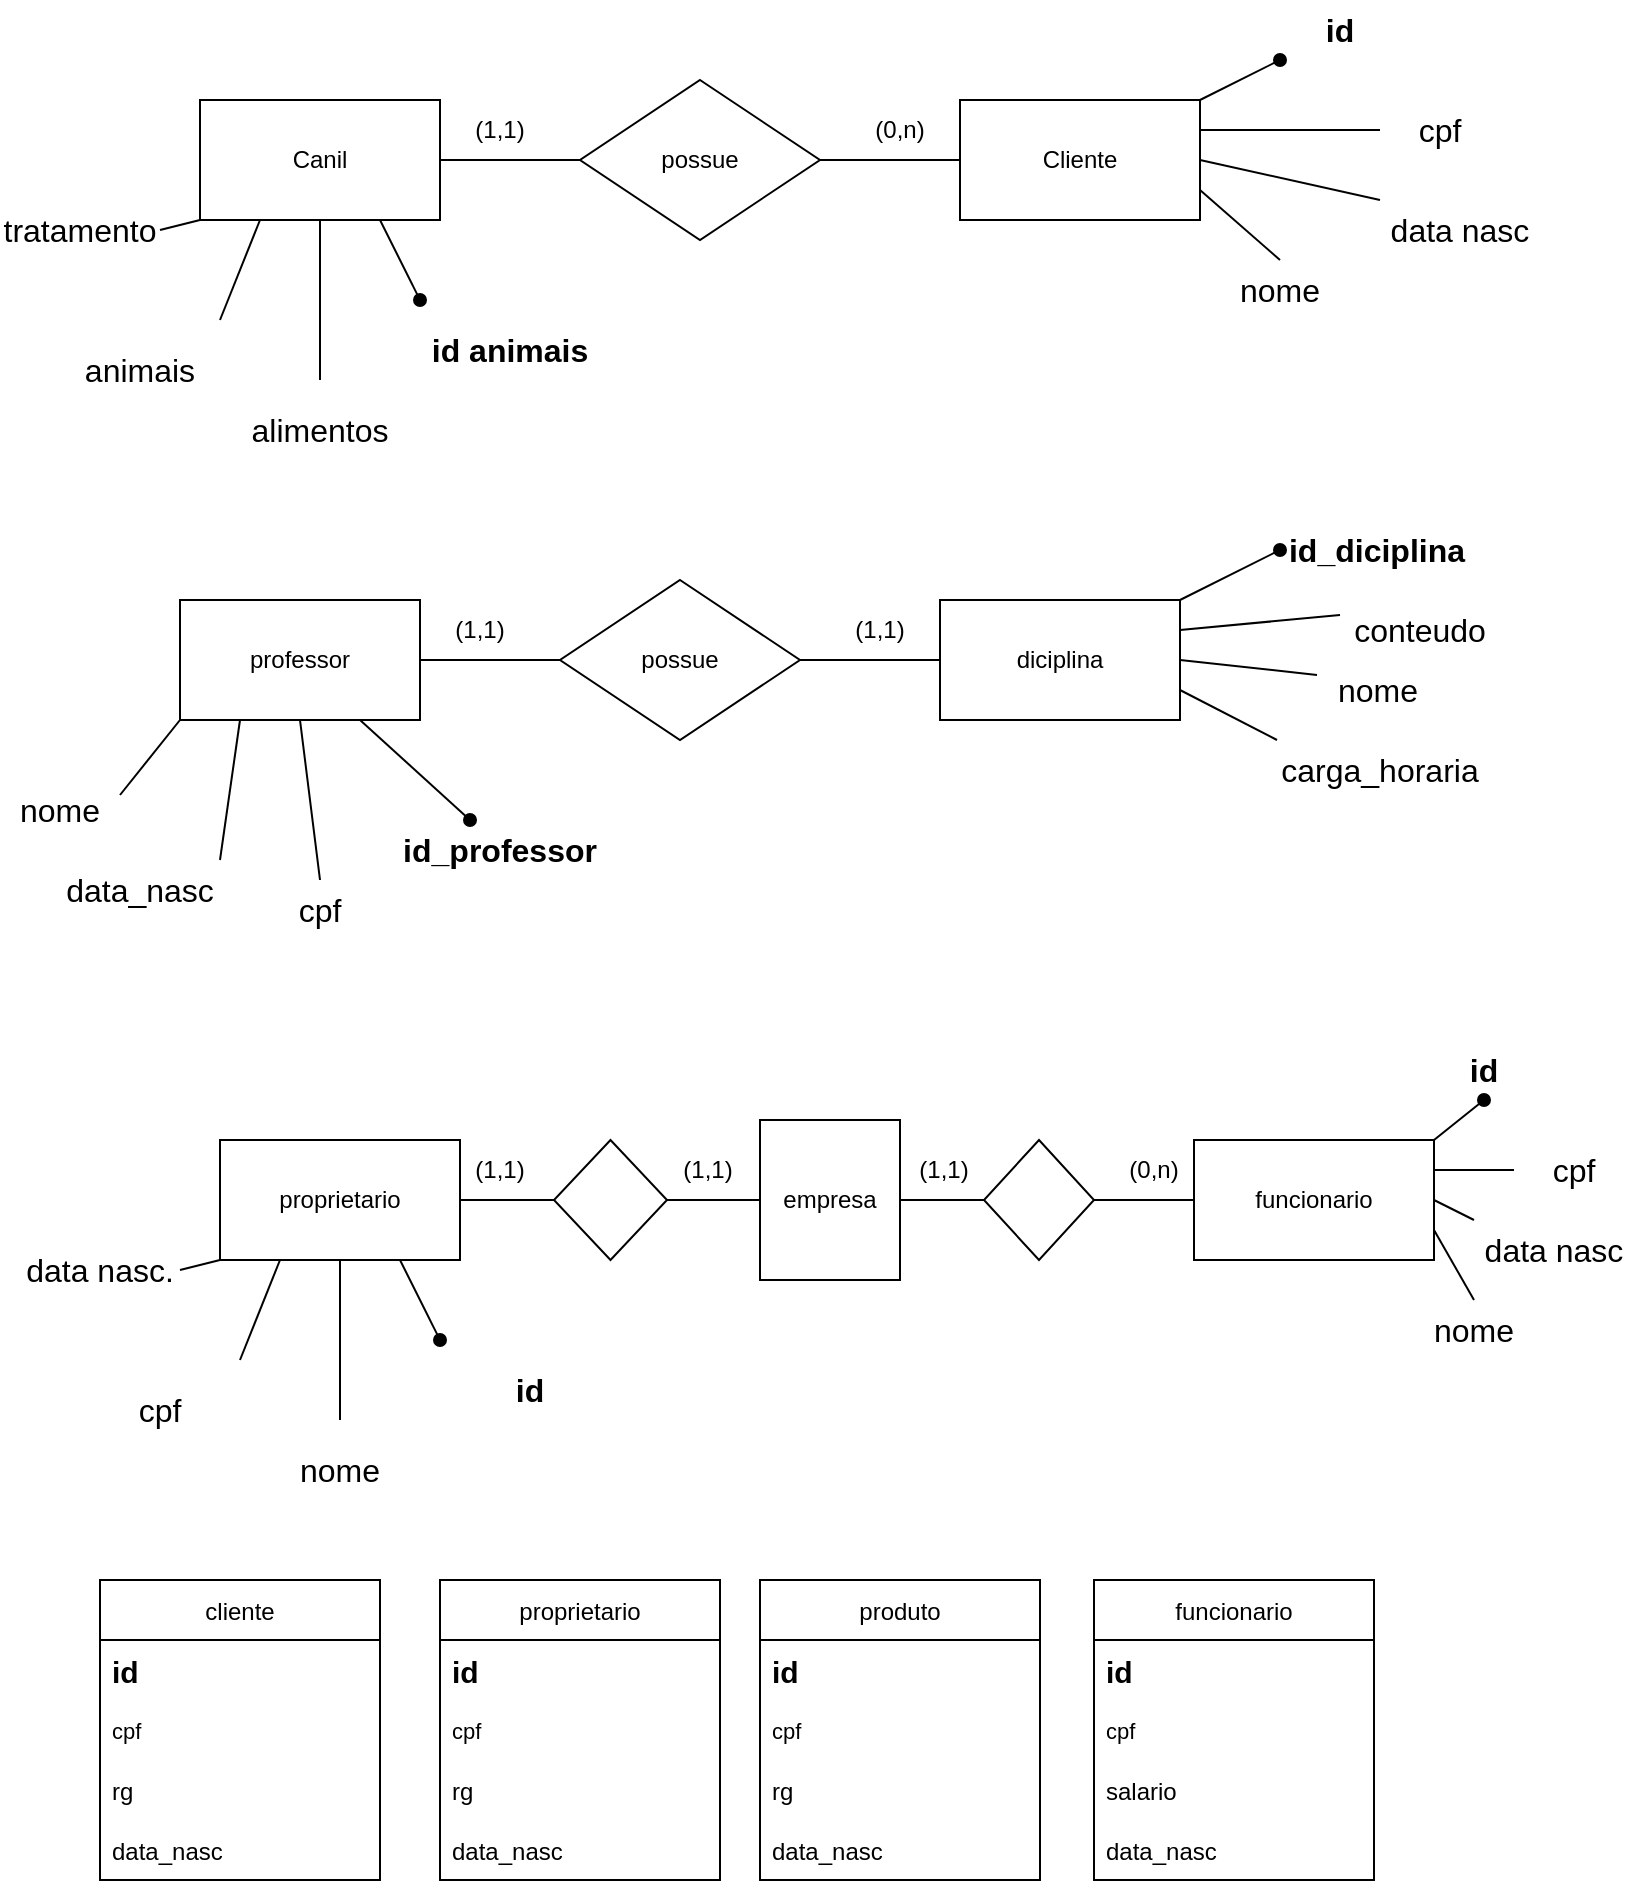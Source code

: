 <mxfile version="15.4.0" type="device"><diagram id="C5RBs43oDa-KdzZeNtuy" name="Page-1"><mxGraphModel dx="1002" dy="572" grid="1" gridSize="10" guides="1" tooltips="1" connect="1" arrows="1" fold="1" page="1" pageScale="1" pageWidth="827" pageHeight="1169" math="0" shadow="0"><root><mxCell id="WIyWlLk6GJQsqaUBKTNV-0"/><mxCell id="WIyWlLk6GJQsqaUBKTNV-1" parent="WIyWlLk6GJQsqaUBKTNV-0"/><mxCell id="tIYJ68dFtlg45sAjgO4K-4" style="edgeStyle=none;rounded=0;orthogonalLoop=1;jettySize=auto;html=1;exitX=1;exitY=0.5;exitDx=0;exitDy=0;endArrow=none;endFill=0;" parent="WIyWlLk6GJQsqaUBKTNV-1" source="tIYJ68dFtlg45sAjgO4K-0" target="tIYJ68dFtlg45sAjgO4K-2" edge="1"><mxGeometry relative="1" as="geometry"/></mxCell><mxCell id="tIYJ68dFtlg45sAjgO4K-6" value="" style="edgeStyle=none;rounded=0;orthogonalLoop=1;jettySize=auto;html=1;endArrow=none;endFill=0;" parent="WIyWlLk6GJQsqaUBKTNV-1" source="tIYJ68dFtlg45sAjgO4K-0" target="tIYJ68dFtlg45sAjgO4K-2" edge="1"><mxGeometry relative="1" as="geometry"/></mxCell><mxCell id="tIYJ68dFtlg45sAjgO4K-21" style="edgeStyle=none;rounded=0;orthogonalLoop=1;jettySize=auto;html=1;exitX=0.75;exitY=1;exitDx=0;exitDy=0;endArrow=oval;endFill=1;entryX=0;entryY=0;entryDx=0;entryDy=0;" parent="WIyWlLk6GJQsqaUBKTNV-1" source="tIYJ68dFtlg45sAjgO4K-0" target="tIYJ68dFtlg45sAjgO4K-41" edge="1"><mxGeometry relative="1" as="geometry"><mxPoint x="210" y="230" as="targetPoint"/></mxGeometry></mxCell><mxCell id="tIYJ68dFtlg45sAjgO4K-22" style="edgeStyle=none;rounded=0;orthogonalLoop=1;jettySize=auto;html=1;exitX=0.5;exitY=1;exitDx=0;exitDy=0;endArrow=none;endFill=0;" parent="WIyWlLk6GJQsqaUBKTNV-1" source="tIYJ68dFtlg45sAjgO4K-0" edge="1"><mxGeometry relative="1" as="geometry"><mxPoint x="170" y="260" as="targetPoint"/></mxGeometry></mxCell><mxCell id="tIYJ68dFtlg45sAjgO4K-23" style="edgeStyle=none;rounded=0;orthogonalLoop=1;jettySize=auto;html=1;exitX=0.25;exitY=1;exitDx=0;exitDy=0;endArrow=none;endFill=0;entryX=1;entryY=0;entryDx=0;entryDy=0;" parent="WIyWlLk6GJQsqaUBKTNV-1" source="tIYJ68dFtlg45sAjgO4K-0" target="tIYJ68dFtlg45sAjgO4K-47" edge="1"><mxGeometry relative="1" as="geometry"><mxPoint x="110" y="240" as="targetPoint"/></mxGeometry></mxCell><mxCell id="tIYJ68dFtlg45sAjgO4K-50" style="edgeStyle=none;rounded=0;orthogonalLoop=1;jettySize=auto;html=1;exitX=0;exitY=1;exitDx=0;exitDy=0;entryX=1;entryY=0.5;entryDx=0;entryDy=0;endArrow=none;endFill=0;strokeColor=#000000;" parent="WIyWlLk6GJQsqaUBKTNV-1" source="tIYJ68dFtlg45sAjgO4K-0" target="tIYJ68dFtlg45sAjgO4K-48" edge="1"><mxGeometry relative="1" as="geometry"/></mxCell><mxCell id="tIYJ68dFtlg45sAjgO4K-0" value="Canil" style="rounded=0;whiteSpace=wrap;html=1;" parent="WIyWlLk6GJQsqaUBKTNV-1" vertex="1"><mxGeometry x="110" y="130" width="120" height="60" as="geometry"/></mxCell><mxCell id="tIYJ68dFtlg45sAjgO4K-17" style="edgeStyle=none;rounded=0;orthogonalLoop=1;jettySize=auto;html=1;exitX=1;exitY=0;exitDx=0;exitDy=0;endArrow=oval;endFill=1;fillColor=#dae8fc;strokeColor=#000000;entryX=0;entryY=1;entryDx=0;entryDy=0;" parent="WIyWlLk6GJQsqaUBKTNV-1" source="tIYJ68dFtlg45sAjgO4K-1" target="tIYJ68dFtlg45sAjgO4K-42" edge="1"><mxGeometry relative="1" as="geometry"><mxPoint x="660" y="110" as="targetPoint"/></mxGeometry></mxCell><mxCell id="tIYJ68dFtlg45sAjgO4K-18" style="edgeStyle=none;rounded=0;orthogonalLoop=1;jettySize=auto;html=1;exitX=1;exitY=0.25;exitDx=0;exitDy=0;endArrow=none;endFill=0;entryX=0;entryY=0.5;entryDx=0;entryDy=0;" parent="WIyWlLk6GJQsqaUBKTNV-1" source="tIYJ68dFtlg45sAjgO4K-1" target="tIYJ68dFtlg45sAjgO4K-51" edge="1"><mxGeometry relative="1" as="geometry"><mxPoint x="690" y="145" as="targetPoint"/><Array as="points"/></mxGeometry></mxCell><mxCell id="tIYJ68dFtlg45sAjgO4K-19" style="edgeStyle=none;rounded=0;orthogonalLoop=1;jettySize=auto;html=1;exitX=1;exitY=0.5;exitDx=0;exitDy=0;endArrow=none;endFill=0;entryX=0;entryY=0;entryDx=0;entryDy=0;" parent="WIyWlLk6GJQsqaUBKTNV-1" source="tIYJ68dFtlg45sAjgO4K-1" target="tIYJ68dFtlg45sAjgO4K-52" edge="1"><mxGeometry relative="1" as="geometry"><mxPoint x="670" y="170" as="targetPoint"/></mxGeometry></mxCell><mxCell id="tIYJ68dFtlg45sAjgO4K-20" style="edgeStyle=none;rounded=0;orthogonalLoop=1;jettySize=auto;html=1;exitX=1;exitY=0.75;exitDx=0;exitDy=0;endArrow=none;endFill=0;entryX=0.5;entryY=0;entryDx=0;entryDy=0;" parent="WIyWlLk6GJQsqaUBKTNV-1" source="tIYJ68dFtlg45sAjgO4K-1" target="tIYJ68dFtlg45sAjgO4K-53" edge="1"><mxGeometry relative="1" as="geometry"><mxPoint x="650" y="200" as="targetPoint"/></mxGeometry></mxCell><mxCell id="tIYJ68dFtlg45sAjgO4K-1" value="Cliente" style="rounded=0;whiteSpace=wrap;html=1;" parent="WIyWlLk6GJQsqaUBKTNV-1" vertex="1"><mxGeometry x="490" y="130" width="120" height="60" as="geometry"/></mxCell><mxCell id="tIYJ68dFtlg45sAjgO4K-5" style="edgeStyle=none;rounded=0;orthogonalLoop=1;jettySize=auto;html=1;exitX=1;exitY=0.5;exitDx=0;exitDy=0;entryX=0;entryY=0.5;entryDx=0;entryDy=0;endArrow=none;endFill=0;" parent="WIyWlLk6GJQsqaUBKTNV-1" source="tIYJ68dFtlg45sAjgO4K-2" target="tIYJ68dFtlg45sAjgO4K-1" edge="1"><mxGeometry relative="1" as="geometry"/></mxCell><mxCell id="tIYJ68dFtlg45sAjgO4K-2" value="possue" style="rhombus;whiteSpace=wrap;html=1;" parent="WIyWlLk6GJQsqaUBKTNV-1" vertex="1"><mxGeometry x="300" y="120" width="120" height="80" as="geometry"/></mxCell><mxCell id="tIYJ68dFtlg45sAjgO4K-7" value="(0,n)" style="text;html=1;strokeColor=none;fillColor=none;align=center;verticalAlign=middle;whiteSpace=wrap;rounded=0;" parent="WIyWlLk6GJQsqaUBKTNV-1" vertex="1"><mxGeometry x="430" y="130" width="60" height="30" as="geometry"/></mxCell><mxCell id="tIYJ68dFtlg45sAjgO4K-8" value="(1,1)" style="text;html=1;strokeColor=none;fillColor=none;align=center;verticalAlign=middle;whiteSpace=wrap;rounded=0;" parent="WIyWlLk6GJQsqaUBKTNV-1" vertex="1"><mxGeometry x="230" y="130" width="60" height="30" as="geometry"/></mxCell><mxCell id="tIYJ68dFtlg45sAjgO4K-25" style="edgeStyle=none;rounded=0;orthogonalLoop=1;jettySize=auto;html=1;exitX=1;exitY=0.5;exitDx=0;exitDy=0;endArrow=none;endFill=0;" parent="WIyWlLk6GJQsqaUBKTNV-1" source="tIYJ68dFtlg45sAjgO4K-31" target="tIYJ68dFtlg45sAjgO4K-38" edge="1"><mxGeometry relative="1" as="geometry"/></mxCell><mxCell id="tIYJ68dFtlg45sAjgO4K-26" value="" style="edgeStyle=none;rounded=0;orthogonalLoop=1;jettySize=auto;html=1;endArrow=none;endFill=0;" parent="WIyWlLk6GJQsqaUBKTNV-1" source="tIYJ68dFtlg45sAjgO4K-31" target="tIYJ68dFtlg45sAjgO4K-38" edge="1"><mxGeometry relative="1" as="geometry"/></mxCell><mxCell id="tIYJ68dFtlg45sAjgO4K-27" style="edgeStyle=none;rounded=0;orthogonalLoop=1;jettySize=auto;html=1;exitX=0.75;exitY=1;exitDx=0;exitDy=0;endArrow=oval;endFill=1;entryX=0.25;entryY=0;entryDx=0;entryDy=0;" parent="WIyWlLk6GJQsqaUBKTNV-1" source="tIYJ68dFtlg45sAjgO4K-31" target="mVYAtBy73FHb46Mn_E3K-1" edge="1"><mxGeometry relative="1" as="geometry"><mxPoint x="200" y="520" as="targetPoint"/></mxGeometry></mxCell><mxCell id="tIYJ68dFtlg45sAjgO4K-28" style="edgeStyle=none;rounded=0;orthogonalLoop=1;jettySize=auto;html=1;exitX=0.5;exitY=1;exitDx=0;exitDy=0;endArrow=none;endFill=0;entryX=0.5;entryY=0;entryDx=0;entryDy=0;" parent="WIyWlLk6GJQsqaUBKTNV-1" source="tIYJ68dFtlg45sAjgO4K-31" edge="1" target="W5unxqKF0HhON9Eu58yl-3"><mxGeometry relative="1" as="geometry"><mxPoint x="160" y="510" as="targetPoint"/></mxGeometry></mxCell><mxCell id="tIYJ68dFtlg45sAjgO4K-29" style="edgeStyle=none;rounded=0;orthogonalLoop=1;jettySize=auto;html=1;exitX=0.25;exitY=1;exitDx=0;exitDy=0;endArrow=none;endFill=0;entryX=1;entryY=0;entryDx=0;entryDy=0;" parent="WIyWlLk6GJQsqaUBKTNV-1" source="tIYJ68dFtlg45sAjgO4K-31" edge="1" target="W5unxqKF0HhON9Eu58yl-2"><mxGeometry relative="1" as="geometry"><mxPoint x="120" y="500" as="targetPoint"/></mxGeometry></mxCell><mxCell id="tIYJ68dFtlg45sAjgO4K-30" style="edgeStyle=none;rounded=0;orthogonalLoop=1;jettySize=auto;html=1;exitX=0;exitY=1;exitDx=0;exitDy=0;endArrow=none;endFill=0;entryX=1;entryY=0.25;entryDx=0;entryDy=0;" parent="WIyWlLk6GJQsqaUBKTNV-1" source="tIYJ68dFtlg45sAjgO4K-31" edge="1" target="W5unxqKF0HhON9Eu58yl-0"><mxGeometry relative="1" as="geometry"><mxPoint x="90" y="480" as="targetPoint"/></mxGeometry></mxCell><mxCell id="tIYJ68dFtlg45sAjgO4K-31" value="professor" style="rounded=0;whiteSpace=wrap;html=1;" parent="WIyWlLk6GJQsqaUBKTNV-1" vertex="1"><mxGeometry x="100" y="380" width="120" height="60" as="geometry"/></mxCell><mxCell id="tIYJ68dFtlg45sAjgO4K-32" style="edgeStyle=none;rounded=0;orthogonalLoop=1;jettySize=auto;html=1;exitX=1;exitY=0;exitDx=0;exitDy=0;endArrow=oval;endFill=1;fillColor=#dae8fc;strokeColor=#000000;entryX=0;entryY=0.5;entryDx=0;entryDy=0;" parent="WIyWlLk6GJQsqaUBKTNV-1" source="tIYJ68dFtlg45sAjgO4K-36" target="mVYAtBy73FHb46Mn_E3K-0" edge="1"><mxGeometry relative="1" as="geometry"><mxPoint x="650" y="360" as="targetPoint"/></mxGeometry></mxCell><mxCell id="tIYJ68dFtlg45sAjgO4K-33" style="edgeStyle=none;rounded=0;orthogonalLoop=1;jettySize=auto;html=1;exitX=1;exitY=0.25;exitDx=0;exitDy=0;endArrow=none;endFill=0;entryX=0;entryY=0.25;entryDx=0;entryDy=0;" parent="WIyWlLk6GJQsqaUBKTNV-1" source="tIYJ68dFtlg45sAjgO4K-36" edge="1" target="W5unxqKF0HhON9Eu58yl-4"><mxGeometry relative="1" as="geometry"><mxPoint x="680" y="395" as="targetPoint"/><Array as="points"/></mxGeometry></mxCell><mxCell id="tIYJ68dFtlg45sAjgO4K-34" style="edgeStyle=none;rounded=0;orthogonalLoop=1;jettySize=auto;html=1;exitX=1;exitY=0.5;exitDx=0;exitDy=0;endArrow=none;endFill=0;entryX=0;entryY=0.25;entryDx=0;entryDy=0;" parent="WIyWlLk6GJQsqaUBKTNV-1" source="tIYJ68dFtlg45sAjgO4K-36" edge="1" target="W5unxqKF0HhON9Eu58yl-5"><mxGeometry relative="1" as="geometry"><mxPoint x="660" y="420" as="targetPoint"/></mxGeometry></mxCell><mxCell id="tIYJ68dFtlg45sAjgO4K-35" style="edgeStyle=none;rounded=0;orthogonalLoop=1;jettySize=auto;html=1;exitX=1;exitY=0.75;exitDx=0;exitDy=0;endArrow=none;endFill=0;entryX=0;entryY=0;entryDx=0;entryDy=0;" parent="WIyWlLk6GJQsqaUBKTNV-1" source="tIYJ68dFtlg45sAjgO4K-36" edge="1" target="W5unxqKF0HhON9Eu58yl-7"><mxGeometry relative="1" as="geometry"><mxPoint x="640" y="450" as="targetPoint"/></mxGeometry></mxCell><mxCell id="tIYJ68dFtlg45sAjgO4K-36" value="diciplina" style="rounded=0;whiteSpace=wrap;html=1;" parent="WIyWlLk6GJQsqaUBKTNV-1" vertex="1"><mxGeometry x="480" y="380" width="120" height="60" as="geometry"/></mxCell><mxCell id="tIYJ68dFtlg45sAjgO4K-37" style="edgeStyle=none;rounded=0;orthogonalLoop=1;jettySize=auto;html=1;exitX=1;exitY=0.5;exitDx=0;exitDy=0;entryX=0;entryY=0.5;entryDx=0;entryDy=0;endArrow=none;endFill=0;" parent="WIyWlLk6GJQsqaUBKTNV-1" source="tIYJ68dFtlg45sAjgO4K-38" target="tIYJ68dFtlg45sAjgO4K-36" edge="1"><mxGeometry relative="1" as="geometry"/></mxCell><mxCell id="tIYJ68dFtlg45sAjgO4K-38" value="possue" style="rhombus;whiteSpace=wrap;html=1;" parent="WIyWlLk6GJQsqaUBKTNV-1" vertex="1"><mxGeometry x="290" y="370" width="120" height="80" as="geometry"/></mxCell><mxCell id="tIYJ68dFtlg45sAjgO4K-39" value="(1,1)" style="text;html=1;strokeColor=none;fillColor=none;align=center;verticalAlign=middle;whiteSpace=wrap;rounded=0;" parent="WIyWlLk6GJQsqaUBKTNV-1" vertex="1"><mxGeometry x="420" y="380" width="60" height="30" as="geometry"/></mxCell><mxCell id="tIYJ68dFtlg45sAjgO4K-40" value="(1,1)" style="text;html=1;strokeColor=none;fillColor=none;align=center;verticalAlign=middle;whiteSpace=wrap;rounded=0;" parent="WIyWlLk6GJQsqaUBKTNV-1" vertex="1"><mxGeometry x="220" y="380" width="60" height="30" as="geometry"/></mxCell><mxCell id="tIYJ68dFtlg45sAjgO4K-41" value="&lt;font style=&quot;font-size: 16px&quot;&gt;&lt;b&gt;id animais&lt;/b&gt;&lt;/font&gt;" style="text;html=1;strokeColor=none;fillColor=none;align=center;verticalAlign=middle;whiteSpace=wrap;rounded=0;" parent="WIyWlLk6GJQsqaUBKTNV-1" vertex="1"><mxGeometry x="220" y="230" width="90" height="50" as="geometry"/></mxCell><mxCell id="tIYJ68dFtlg45sAjgO4K-42" value="&lt;font style=&quot;font-size: 16px&quot;&gt;&lt;b&gt;id&lt;/b&gt;&lt;/font&gt;" style="text;html=1;strokeColor=none;fillColor=none;align=center;verticalAlign=middle;whiteSpace=wrap;rounded=0;" parent="WIyWlLk6GJQsqaUBKTNV-1" vertex="1"><mxGeometry x="650" y="80" width="60" height="30" as="geometry"/></mxCell><mxCell id="tIYJ68dFtlg45sAjgO4K-44" value="" style="edgeStyle=none;rounded=0;orthogonalLoop=1;jettySize=auto;html=1;endArrow=none;endFill=0;strokeColor=#000000;exitX=0.5;exitY=0;exitDx=0;exitDy=0;" parent="WIyWlLk6GJQsqaUBKTNV-1" source="tIYJ68dFtlg45sAjgO4K-43" target="tIYJ68dFtlg45sAjgO4K-0" edge="1"><mxGeometry relative="1" as="geometry"><mxPoint x="170" y="260" as="sourcePoint"/></mxGeometry></mxCell><mxCell id="tIYJ68dFtlg45sAjgO4K-43" value="&lt;font style=&quot;font-size: 16px&quot;&gt;alimentos&lt;br&gt;&lt;/font&gt;" style="text;html=1;strokeColor=none;fillColor=none;align=center;verticalAlign=middle;whiteSpace=wrap;rounded=0;" parent="WIyWlLk6GJQsqaUBKTNV-1" vertex="1"><mxGeometry x="130" y="270" width="80" height="50" as="geometry"/></mxCell><mxCell id="tIYJ68dFtlg45sAjgO4K-47" value="&lt;font style=&quot;font-size: 16px&quot;&gt;animais&lt;br&gt;&lt;/font&gt;" style="text;html=1;strokeColor=none;fillColor=none;align=center;verticalAlign=middle;whiteSpace=wrap;rounded=0;" parent="WIyWlLk6GJQsqaUBKTNV-1" vertex="1"><mxGeometry x="40" y="240" width="80" height="50" as="geometry"/></mxCell><mxCell id="tIYJ68dFtlg45sAjgO4K-48" value="&lt;font style=&quot;font-size: 16px&quot;&gt;tratamento&lt;br&gt;&lt;/font&gt;" style="text;html=1;strokeColor=none;fillColor=none;align=center;verticalAlign=middle;whiteSpace=wrap;rounded=0;" parent="WIyWlLk6GJQsqaUBKTNV-1" vertex="1"><mxGeometry x="10" y="170" width="80" height="50" as="geometry"/></mxCell><mxCell id="tIYJ68dFtlg45sAjgO4K-51" value="&lt;font style=&quot;font-size: 16px&quot;&gt;cpf&lt;/font&gt;" style="text;html=1;strokeColor=none;fillColor=none;align=center;verticalAlign=middle;whiteSpace=wrap;rounded=0;" parent="WIyWlLk6GJQsqaUBKTNV-1" vertex="1"><mxGeometry x="700" y="130" width="60" height="30" as="geometry"/></mxCell><mxCell id="tIYJ68dFtlg45sAjgO4K-52" value="&lt;font style=&quot;font-size: 16px&quot;&gt;data nasc&lt;/font&gt;" style="text;html=1;strokeColor=none;fillColor=none;align=center;verticalAlign=middle;whiteSpace=wrap;rounded=0;" parent="WIyWlLk6GJQsqaUBKTNV-1" vertex="1"><mxGeometry x="700" y="180" width="80" height="30" as="geometry"/></mxCell><mxCell id="tIYJ68dFtlg45sAjgO4K-53" value="&lt;font style=&quot;font-size: 16px&quot;&gt;nome&lt;/font&gt;" style="text;html=1;strokeColor=none;fillColor=none;align=center;verticalAlign=middle;whiteSpace=wrap;rounded=0;" parent="WIyWlLk6GJQsqaUBKTNV-1" vertex="1"><mxGeometry x="620" y="210" width="60" height="30" as="geometry"/></mxCell><mxCell id="0jx5nK29zVn1PLVqA71z-26" style="edgeStyle=none;rounded=0;orthogonalLoop=1;jettySize=auto;html=1;exitX=0.75;exitY=1;exitDx=0;exitDy=0;endArrow=oval;endFill=1;entryX=0;entryY=0;entryDx=0;entryDy=0;" parent="WIyWlLk6GJQsqaUBKTNV-1" source="0jx5nK29zVn1PLVqA71z-30" target="0jx5nK29zVn1PLVqA71z-40" edge="1"><mxGeometry relative="1" as="geometry"><mxPoint x="220" y="750" as="targetPoint"/></mxGeometry></mxCell><mxCell id="0jx5nK29zVn1PLVqA71z-27" style="edgeStyle=none;rounded=0;orthogonalLoop=1;jettySize=auto;html=1;exitX=0.5;exitY=1;exitDx=0;exitDy=0;endArrow=none;endFill=0;" parent="WIyWlLk6GJQsqaUBKTNV-1" source="0jx5nK29zVn1PLVqA71z-30" edge="1"><mxGeometry relative="1" as="geometry"><mxPoint x="180" y="780" as="targetPoint"/></mxGeometry></mxCell><mxCell id="0jx5nK29zVn1PLVqA71z-28" style="edgeStyle=none;rounded=0;orthogonalLoop=1;jettySize=auto;html=1;exitX=0.25;exitY=1;exitDx=0;exitDy=0;endArrow=none;endFill=0;entryX=1;entryY=0;entryDx=0;entryDy=0;" parent="WIyWlLk6GJQsqaUBKTNV-1" source="0jx5nK29zVn1PLVqA71z-30" target="0jx5nK29zVn1PLVqA71z-44" edge="1"><mxGeometry relative="1" as="geometry"><mxPoint x="120" y="760" as="targetPoint"/></mxGeometry></mxCell><mxCell id="0jx5nK29zVn1PLVqA71z-29" style="edgeStyle=none;rounded=0;orthogonalLoop=1;jettySize=auto;html=1;exitX=0;exitY=1;exitDx=0;exitDy=0;entryX=1;entryY=0.5;entryDx=0;entryDy=0;endArrow=none;endFill=0;strokeColor=#000000;" parent="WIyWlLk6GJQsqaUBKTNV-1" source="0jx5nK29zVn1PLVqA71z-30" target="0jx5nK29zVn1PLVqA71z-45" edge="1"><mxGeometry relative="1" as="geometry"/></mxCell><mxCell id="0jx5nK29zVn1PLVqA71z-30" value="proprietario" style="rounded=0;whiteSpace=wrap;html=1;" parent="WIyWlLk6GJQsqaUBKTNV-1" vertex="1"><mxGeometry x="120" y="650" width="120" height="60" as="geometry"/></mxCell><mxCell id="0jx5nK29zVn1PLVqA71z-31" style="edgeStyle=none;rounded=0;orthogonalLoop=1;jettySize=auto;html=1;exitX=1;exitY=0;exitDx=0;exitDy=0;endArrow=oval;endFill=1;fillColor=#dae8fc;strokeColor=#000000;entryX=0.5;entryY=1;entryDx=0;entryDy=0;" parent="WIyWlLk6GJQsqaUBKTNV-1" source="0jx5nK29zVn1PLVqA71z-35" target="0jx5nK29zVn1PLVqA71z-41" edge="1"><mxGeometry relative="1" as="geometry"><mxPoint x="787" y="630" as="targetPoint"/><Array as="points"/></mxGeometry></mxCell><mxCell id="0jx5nK29zVn1PLVqA71z-32" style="edgeStyle=none;rounded=0;orthogonalLoop=1;jettySize=auto;html=1;exitX=1;exitY=0.25;exitDx=0;exitDy=0;endArrow=none;endFill=0;entryX=0;entryY=0.5;entryDx=0;entryDy=0;" parent="WIyWlLk6GJQsqaUBKTNV-1" source="0jx5nK29zVn1PLVqA71z-35" target="0jx5nK29zVn1PLVqA71z-46" edge="1"><mxGeometry relative="1" as="geometry"><mxPoint x="817" y="665" as="targetPoint"/><Array as="points"/></mxGeometry></mxCell><mxCell id="0jx5nK29zVn1PLVqA71z-33" style="edgeStyle=none;rounded=0;orthogonalLoop=1;jettySize=auto;html=1;exitX=1;exitY=0.5;exitDx=0;exitDy=0;endArrow=none;endFill=0;entryX=0;entryY=0;entryDx=0;entryDy=0;" parent="WIyWlLk6GJQsqaUBKTNV-1" source="0jx5nK29zVn1PLVqA71z-35" target="0jx5nK29zVn1PLVqA71z-47" edge="1"><mxGeometry relative="1" as="geometry"><mxPoint x="797" y="690" as="targetPoint"/></mxGeometry></mxCell><mxCell id="0jx5nK29zVn1PLVqA71z-34" style="edgeStyle=none;rounded=0;orthogonalLoop=1;jettySize=auto;html=1;exitX=1;exitY=0.75;exitDx=0;exitDy=0;endArrow=none;endFill=0;entryX=0.5;entryY=0;entryDx=0;entryDy=0;" parent="WIyWlLk6GJQsqaUBKTNV-1" source="0jx5nK29zVn1PLVqA71z-35" target="0jx5nK29zVn1PLVqA71z-48" edge="1"><mxGeometry relative="1" as="geometry"><mxPoint x="777" y="720" as="targetPoint"/></mxGeometry></mxCell><mxCell id="0jx5nK29zVn1PLVqA71z-35" value="funcionario" style="rounded=0;whiteSpace=wrap;html=1;" parent="WIyWlLk6GJQsqaUBKTNV-1" vertex="1"><mxGeometry x="607" y="650" width="120" height="60" as="geometry"/></mxCell><mxCell id="0jx5nK29zVn1PLVqA71z-52" style="edgeStyle=orthogonalEdgeStyle;rounded=0;orthogonalLoop=1;jettySize=auto;html=1;exitX=1;exitY=1;exitDx=0;exitDy=0;entryX=1;entryY=0.5;entryDx=0;entryDy=0;endArrow=none;endFill=0;" parent="WIyWlLk6GJQsqaUBKTNV-1" source="0jx5nK29zVn1PLVqA71z-38" target="0jx5nK29zVn1PLVqA71z-49" edge="1"><mxGeometry relative="1" as="geometry"><Array as="points"><mxPoint x="577" y="680"/><mxPoint x="577" y="680"/></Array></mxGeometry></mxCell><mxCell id="0jx5nK29zVn1PLVqA71z-38" value="(0,n)" style="text;html=1;strokeColor=none;fillColor=none;align=center;verticalAlign=middle;whiteSpace=wrap;rounded=0;" parent="WIyWlLk6GJQsqaUBKTNV-1" vertex="1"><mxGeometry x="567" y="650" width="40" height="30" as="geometry"/></mxCell><mxCell id="0jx5nK29zVn1PLVqA71z-39" value="(1,1)" style="text;html=1;strokeColor=none;fillColor=none;align=center;verticalAlign=middle;whiteSpace=wrap;rounded=0;" parent="WIyWlLk6GJQsqaUBKTNV-1" vertex="1"><mxGeometry x="240" y="650" width="40" height="30" as="geometry"/></mxCell><mxCell id="0jx5nK29zVn1PLVqA71z-40" value="&lt;span style=&quot;font-size: 16px&quot;&gt;&lt;b&gt;id&lt;/b&gt;&lt;/span&gt;" style="text;html=1;strokeColor=none;fillColor=none;align=center;verticalAlign=middle;whiteSpace=wrap;rounded=0;" parent="WIyWlLk6GJQsqaUBKTNV-1" vertex="1"><mxGeometry x="230" y="750" width="90" height="50" as="geometry"/></mxCell><mxCell id="0jx5nK29zVn1PLVqA71z-41" value="&lt;span style=&quot;font-size: 16px&quot;&gt;&lt;b&gt;id&lt;/b&gt;&lt;/span&gt;" style="text;html=1;strokeColor=none;fillColor=none;align=center;verticalAlign=middle;whiteSpace=wrap;rounded=0;" parent="WIyWlLk6GJQsqaUBKTNV-1" vertex="1"><mxGeometry x="727" y="600" width="50" height="30" as="geometry"/></mxCell><mxCell id="0jx5nK29zVn1PLVqA71z-42" value="" style="edgeStyle=none;rounded=0;orthogonalLoop=1;jettySize=auto;html=1;endArrow=none;endFill=0;strokeColor=#000000;exitX=0.5;exitY=0;exitDx=0;exitDy=0;" parent="WIyWlLk6GJQsqaUBKTNV-1" source="0jx5nK29zVn1PLVqA71z-43" target="0jx5nK29zVn1PLVqA71z-30" edge="1"><mxGeometry relative="1" as="geometry"><mxPoint x="180" y="780" as="sourcePoint"/></mxGeometry></mxCell><mxCell id="0jx5nK29zVn1PLVqA71z-43" value="&lt;font style=&quot;font-size: 16px&quot;&gt;nome&lt;br&gt;&lt;/font&gt;" style="text;html=1;strokeColor=none;fillColor=none;align=center;verticalAlign=middle;whiteSpace=wrap;rounded=0;" parent="WIyWlLk6GJQsqaUBKTNV-1" vertex="1"><mxGeometry x="140" y="790" width="80" height="50" as="geometry"/></mxCell><mxCell id="0jx5nK29zVn1PLVqA71z-44" value="&lt;font style=&quot;font-size: 16px&quot;&gt;cpf&lt;br&gt;&lt;/font&gt;" style="text;html=1;strokeColor=none;fillColor=none;align=center;verticalAlign=middle;whiteSpace=wrap;rounded=0;" parent="WIyWlLk6GJQsqaUBKTNV-1" vertex="1"><mxGeometry x="50" y="760" width="80" height="50" as="geometry"/></mxCell><mxCell id="0jx5nK29zVn1PLVqA71z-45" value="&lt;font style=&quot;font-size: 16px&quot;&gt;data nasc.&lt;br&gt;&lt;/font&gt;" style="text;html=1;strokeColor=none;fillColor=none;align=center;verticalAlign=middle;whiteSpace=wrap;rounded=0;" parent="WIyWlLk6GJQsqaUBKTNV-1" vertex="1"><mxGeometry x="20" y="690" width="80" height="50" as="geometry"/></mxCell><mxCell id="0jx5nK29zVn1PLVqA71z-46" value="&lt;font style=&quot;font-size: 16px&quot;&gt;cpf&lt;/font&gt;" style="text;html=1;strokeColor=none;fillColor=none;align=center;verticalAlign=middle;whiteSpace=wrap;rounded=0;" parent="WIyWlLk6GJQsqaUBKTNV-1" vertex="1"><mxGeometry x="767" y="650" width="60" height="30" as="geometry"/></mxCell><mxCell id="0jx5nK29zVn1PLVqA71z-47" value="&lt;font style=&quot;font-size: 16px&quot;&gt;data nasc&lt;/font&gt;" style="text;html=1;strokeColor=none;fillColor=none;align=center;verticalAlign=middle;whiteSpace=wrap;rounded=0;" parent="WIyWlLk6GJQsqaUBKTNV-1" vertex="1"><mxGeometry x="747" y="690" width="80" height="30" as="geometry"/></mxCell><mxCell id="0jx5nK29zVn1PLVqA71z-48" value="&lt;font style=&quot;font-size: 16px&quot;&gt;nome&lt;/font&gt;" style="text;html=1;strokeColor=none;fillColor=none;align=center;verticalAlign=middle;whiteSpace=wrap;rounded=0;" parent="WIyWlLk6GJQsqaUBKTNV-1" vertex="1"><mxGeometry x="717" y="730" width="60" height="30" as="geometry"/></mxCell><mxCell id="0jx5nK29zVn1PLVqA71z-53" style="edgeStyle=orthogonalEdgeStyle;rounded=0;orthogonalLoop=1;jettySize=auto;html=1;exitX=0;exitY=0.5;exitDx=0;exitDy=0;entryX=1;entryY=0.5;entryDx=0;entryDy=0;endArrow=none;endFill=0;" parent="WIyWlLk6GJQsqaUBKTNV-1" source="0jx5nK29zVn1PLVqA71z-49" target="0jx5nK29zVn1PLVqA71z-50" edge="1"><mxGeometry relative="1" as="geometry"/></mxCell><mxCell id="0jx5nK29zVn1PLVqA71z-49" value="" style="rhombus;whiteSpace=wrap;html=1;" parent="WIyWlLk6GJQsqaUBKTNV-1" vertex="1"><mxGeometry x="502" y="650" width="55" height="60" as="geometry"/></mxCell><mxCell id="0jx5nK29zVn1PLVqA71z-50" value="empresa" style="rounded=0;whiteSpace=wrap;html=1;" parent="WIyWlLk6GJQsqaUBKTNV-1" vertex="1"><mxGeometry x="390" y="640" width="70" height="80" as="geometry"/></mxCell><mxCell id="0jx5nK29zVn1PLVqA71z-54" style="edgeStyle=orthogonalEdgeStyle;rounded=0;orthogonalLoop=1;jettySize=auto;html=1;exitX=1;exitY=0.5;exitDx=0;exitDy=0;entryX=0;entryY=0.5;entryDx=0;entryDy=0;endArrow=none;endFill=0;" parent="WIyWlLk6GJQsqaUBKTNV-1" source="0jx5nK29zVn1PLVqA71z-51" target="0jx5nK29zVn1PLVqA71z-50" edge="1"><mxGeometry relative="1" as="geometry"/></mxCell><mxCell id="0jx5nK29zVn1PLVqA71z-51" value="" style="rhombus;whiteSpace=wrap;html=1;" parent="WIyWlLk6GJQsqaUBKTNV-1" vertex="1"><mxGeometry x="287" y="650" width="56.5" height="60" as="geometry"/></mxCell><mxCell id="0jx5nK29zVn1PLVqA71z-57" style="edgeStyle=orthogonalEdgeStyle;rounded=0;orthogonalLoop=1;jettySize=auto;html=1;exitX=0;exitY=0.5;exitDx=0;exitDy=0;entryX=0;entryY=1;entryDx=0;entryDy=0;endArrow=none;endFill=0;" parent="WIyWlLk6GJQsqaUBKTNV-1" source="0jx5nK29zVn1PLVqA71z-51" target="0jx5nK29zVn1PLVqA71z-39" edge="1"><mxGeometry relative="1" as="geometry"><Array as="points"><mxPoint x="260" y="680"/><mxPoint x="260" y="680"/></Array></mxGeometry></mxCell><mxCell id="0jx5nK29zVn1PLVqA71z-71" value="cliente" style="swimlane;fontStyle=0;childLayout=stackLayout;horizontal=1;startSize=30;horizontalStack=0;resizeParent=1;resizeParentMax=0;resizeLast=0;collapsible=1;marginBottom=0;" parent="WIyWlLk6GJQsqaUBKTNV-1" vertex="1"><mxGeometry x="60" y="870" width="140" height="150" as="geometry"/></mxCell><mxCell id="0jx5nK29zVn1PLVqA71z-72" value="id" style="text;strokeColor=none;fillColor=none;align=left;verticalAlign=middle;spacingLeft=4;spacingRight=4;overflow=hidden;points=[[0,0.5],[1,0.5]];portConstraint=eastwest;rotatable=0;fontStyle=1;strokeWidth=1;fontSize=15;" parent="0jx5nK29zVn1PLVqA71z-71" vertex="1"><mxGeometry y="30" width="140" height="30" as="geometry"/></mxCell><mxCell id="0jx5nK29zVn1PLVqA71z-73" value="cpf" style="text;strokeColor=none;fillColor=none;align=left;verticalAlign=middle;spacingLeft=4;spacingRight=4;overflow=hidden;points=[[0,0.5],[1,0.5]];portConstraint=eastwest;rotatable=0;fontSize=11;" parent="0jx5nK29zVn1PLVqA71z-71" vertex="1"><mxGeometry y="60" width="140" height="30" as="geometry"/></mxCell><mxCell id="0jx5nK29zVn1PLVqA71z-69" value="rg" style="text;strokeColor=none;fillColor=none;align=left;verticalAlign=middle;spacingLeft=4;spacingRight=4;overflow=hidden;points=[[0,0.5],[1,0.5]];portConstraint=eastwest;rotatable=0;" parent="0jx5nK29zVn1PLVqA71z-71" vertex="1"><mxGeometry y="90" width="140" height="30" as="geometry"/></mxCell><mxCell id="0jx5nK29zVn1PLVqA71z-74" value="data_nasc" style="text;strokeColor=none;fillColor=none;align=left;verticalAlign=middle;spacingLeft=4;spacingRight=4;overflow=hidden;points=[[0,0.5],[1,0.5]];portConstraint=eastwest;rotatable=0;" parent="0jx5nK29zVn1PLVqA71z-71" vertex="1"><mxGeometry y="120" width="140" height="30" as="geometry"/></mxCell><mxCell id="mVYAtBy73FHb46Mn_E3K-0" value="&lt;font style=&quot;font-size: 16px&quot;&gt;&lt;b&gt;id_diciplina&lt;/b&gt;&lt;/font&gt;" style="text;html=1;strokeColor=none;fillColor=none;align=center;verticalAlign=middle;whiteSpace=wrap;rounded=0;" parent="WIyWlLk6GJQsqaUBKTNV-1" vertex="1"><mxGeometry x="650" y="340" width="97" height="30" as="geometry"/></mxCell><mxCell id="mVYAtBy73FHb46Mn_E3K-1" value="&lt;font style=&quot;font-size: 16px&quot;&gt;&lt;b&gt;id_professor&lt;br&gt;&lt;/b&gt;&lt;/font&gt;" style="text;html=1;strokeColor=none;fillColor=none;align=center;verticalAlign=middle;whiteSpace=wrap;rounded=0;" parent="WIyWlLk6GJQsqaUBKTNV-1" vertex="1"><mxGeometry x="230" y="490" width="60" height="30" as="geometry"/></mxCell><mxCell id="W5unxqKF0HhON9Eu58yl-0" value="&lt;font style=&quot;font-size: 16px&quot;&gt;nome&lt;/font&gt;" style="text;html=1;strokeColor=none;fillColor=none;align=center;verticalAlign=middle;whiteSpace=wrap;rounded=0;" vertex="1" parent="WIyWlLk6GJQsqaUBKTNV-1"><mxGeometry x="10" y="470" width="60" height="30" as="geometry"/></mxCell><mxCell id="W5unxqKF0HhON9Eu58yl-2" value="&lt;font style=&quot;font-size: 16px&quot;&gt;data_nasc&lt;/font&gt;" style="text;html=1;strokeColor=none;fillColor=none;align=center;verticalAlign=middle;whiteSpace=wrap;rounded=0;" vertex="1" parent="WIyWlLk6GJQsqaUBKTNV-1"><mxGeometry x="40" y="510" width="80" height="30" as="geometry"/></mxCell><mxCell id="W5unxqKF0HhON9Eu58yl-3" value="&lt;font style=&quot;font-size: 16px&quot;&gt;cpf&lt;/font&gt;" style="text;html=1;strokeColor=none;fillColor=none;align=center;verticalAlign=middle;whiteSpace=wrap;rounded=0;" vertex="1" parent="WIyWlLk6GJQsqaUBKTNV-1"><mxGeometry x="140" y="520" width="60" height="30" as="geometry"/></mxCell><mxCell id="W5unxqKF0HhON9Eu58yl-4" value="&lt;font style=&quot;font-size: 16px&quot;&gt;conteudo&lt;/font&gt;" style="text;html=1;strokeColor=none;fillColor=none;align=center;verticalAlign=middle;whiteSpace=wrap;rounded=0;" vertex="1" parent="WIyWlLk6GJQsqaUBKTNV-1"><mxGeometry x="680" y="380" width="80" height="30" as="geometry"/></mxCell><mxCell id="W5unxqKF0HhON9Eu58yl-5" value="&lt;font style=&quot;font-size: 16px&quot;&gt;nome&lt;/font&gt;" style="text;html=1;strokeColor=none;fillColor=none;align=center;verticalAlign=middle;whiteSpace=wrap;rounded=0;" vertex="1" parent="WIyWlLk6GJQsqaUBKTNV-1"><mxGeometry x="668.5" y="410" width="60" height="30" as="geometry"/></mxCell><mxCell id="W5unxqKF0HhON9Eu58yl-7" value="&lt;span style=&quot;font-size: 16px&quot;&gt;carga_horaria&lt;/span&gt;" style="text;html=1;strokeColor=none;fillColor=none;align=center;verticalAlign=middle;whiteSpace=wrap;rounded=0;" vertex="1" parent="WIyWlLk6GJQsqaUBKTNV-1"><mxGeometry x="648.5" y="450" width="101.5" height="30" as="geometry"/></mxCell><mxCell id="W5unxqKF0HhON9Eu58yl-10" value="funcionario" style="swimlane;fontStyle=0;childLayout=stackLayout;horizontal=1;startSize=30;horizontalStack=0;resizeParent=1;resizeParentMax=0;resizeLast=0;collapsible=1;marginBottom=0;" vertex="1" parent="WIyWlLk6GJQsqaUBKTNV-1"><mxGeometry x="557" y="870" width="140" height="150" as="geometry"/></mxCell><mxCell id="W5unxqKF0HhON9Eu58yl-11" value="id" style="text;strokeColor=none;fillColor=none;align=left;verticalAlign=middle;spacingLeft=4;spacingRight=4;overflow=hidden;points=[[0,0.5],[1,0.5]];portConstraint=eastwest;rotatable=0;fontStyle=1;strokeWidth=1;fontSize=15;" vertex="1" parent="W5unxqKF0HhON9Eu58yl-10"><mxGeometry y="30" width="140" height="30" as="geometry"/></mxCell><mxCell id="W5unxqKF0HhON9Eu58yl-12" value="cpf" style="text;strokeColor=none;fillColor=none;align=left;verticalAlign=middle;spacingLeft=4;spacingRight=4;overflow=hidden;points=[[0,0.5],[1,0.5]];portConstraint=eastwest;rotatable=0;fontSize=11;" vertex="1" parent="W5unxqKF0HhON9Eu58yl-10"><mxGeometry y="60" width="140" height="30" as="geometry"/></mxCell><mxCell id="W5unxqKF0HhON9Eu58yl-13" value="salario" style="text;strokeColor=none;fillColor=none;align=left;verticalAlign=middle;spacingLeft=4;spacingRight=4;overflow=hidden;points=[[0,0.5],[1,0.5]];portConstraint=eastwest;rotatable=0;" vertex="1" parent="W5unxqKF0HhON9Eu58yl-10"><mxGeometry y="90" width="140" height="30" as="geometry"/></mxCell><mxCell id="W5unxqKF0HhON9Eu58yl-14" value="data_nasc" style="text;strokeColor=none;fillColor=none;align=left;verticalAlign=middle;spacingLeft=4;spacingRight=4;overflow=hidden;points=[[0,0.5],[1,0.5]];portConstraint=eastwest;rotatable=0;" vertex="1" parent="W5unxqKF0HhON9Eu58yl-10"><mxGeometry y="120" width="140" height="30" as="geometry"/></mxCell><mxCell id="W5unxqKF0HhON9Eu58yl-15" value="produto" style="swimlane;fontStyle=0;childLayout=stackLayout;horizontal=1;startSize=30;horizontalStack=0;resizeParent=1;resizeParentMax=0;resizeLast=0;collapsible=1;marginBottom=0;" vertex="1" parent="WIyWlLk6GJQsqaUBKTNV-1"><mxGeometry x="390" y="870" width="140" height="150" as="geometry"/></mxCell><mxCell id="W5unxqKF0HhON9Eu58yl-16" value="id" style="text;strokeColor=none;fillColor=none;align=left;verticalAlign=middle;spacingLeft=4;spacingRight=4;overflow=hidden;points=[[0,0.5],[1,0.5]];portConstraint=eastwest;rotatable=0;fontStyle=1;strokeWidth=1;fontSize=15;" vertex="1" parent="W5unxqKF0HhON9Eu58yl-15"><mxGeometry y="30" width="140" height="30" as="geometry"/></mxCell><mxCell id="W5unxqKF0HhON9Eu58yl-17" value="cpf" style="text;strokeColor=none;fillColor=none;align=left;verticalAlign=middle;spacingLeft=4;spacingRight=4;overflow=hidden;points=[[0,0.5],[1,0.5]];portConstraint=eastwest;rotatable=0;fontSize=11;" vertex="1" parent="W5unxqKF0HhON9Eu58yl-15"><mxGeometry y="60" width="140" height="30" as="geometry"/></mxCell><mxCell id="W5unxqKF0HhON9Eu58yl-18" value="rg" style="text;strokeColor=none;fillColor=none;align=left;verticalAlign=middle;spacingLeft=4;spacingRight=4;overflow=hidden;points=[[0,0.5],[1,0.5]];portConstraint=eastwest;rotatable=0;" vertex="1" parent="W5unxqKF0HhON9Eu58yl-15"><mxGeometry y="90" width="140" height="30" as="geometry"/></mxCell><mxCell id="W5unxqKF0HhON9Eu58yl-19" value="data_nasc" style="text;strokeColor=none;fillColor=none;align=left;verticalAlign=middle;spacingLeft=4;spacingRight=4;overflow=hidden;points=[[0,0.5],[1,0.5]];portConstraint=eastwest;rotatable=0;" vertex="1" parent="W5unxqKF0HhON9Eu58yl-15"><mxGeometry y="120" width="140" height="30" as="geometry"/></mxCell><mxCell id="W5unxqKF0HhON9Eu58yl-20" value="proprietario" style="swimlane;fontStyle=0;childLayout=stackLayout;horizontal=1;startSize=30;horizontalStack=0;resizeParent=1;resizeParentMax=0;resizeLast=0;collapsible=1;marginBottom=0;" vertex="1" parent="WIyWlLk6GJQsqaUBKTNV-1"><mxGeometry x="230" y="870" width="140" height="150" as="geometry"/></mxCell><mxCell id="W5unxqKF0HhON9Eu58yl-21" value="id" style="text;strokeColor=none;fillColor=none;align=left;verticalAlign=middle;spacingLeft=4;spacingRight=4;overflow=hidden;points=[[0,0.5],[1,0.5]];portConstraint=eastwest;rotatable=0;fontStyle=1;strokeWidth=1;fontSize=15;" vertex="1" parent="W5unxqKF0HhON9Eu58yl-20"><mxGeometry y="30" width="140" height="30" as="geometry"/></mxCell><mxCell id="W5unxqKF0HhON9Eu58yl-22" value="cpf" style="text;strokeColor=none;fillColor=none;align=left;verticalAlign=middle;spacingLeft=4;spacingRight=4;overflow=hidden;points=[[0,0.5],[1,0.5]];portConstraint=eastwest;rotatable=0;fontSize=11;" vertex="1" parent="W5unxqKF0HhON9Eu58yl-20"><mxGeometry y="60" width="140" height="30" as="geometry"/></mxCell><mxCell id="W5unxqKF0HhON9Eu58yl-23" value="rg" style="text;strokeColor=none;fillColor=none;align=left;verticalAlign=middle;spacingLeft=4;spacingRight=4;overflow=hidden;points=[[0,0.5],[1,0.5]];portConstraint=eastwest;rotatable=0;" vertex="1" parent="W5unxqKF0HhON9Eu58yl-20"><mxGeometry y="90" width="140" height="30" as="geometry"/></mxCell><mxCell id="W5unxqKF0HhON9Eu58yl-24" value="data_nasc" style="text;strokeColor=none;fillColor=none;align=left;verticalAlign=middle;spacingLeft=4;spacingRight=4;overflow=hidden;points=[[0,0.5],[1,0.5]];portConstraint=eastwest;rotatable=0;" vertex="1" parent="W5unxqKF0HhON9Eu58yl-20"><mxGeometry y="120" width="140" height="30" as="geometry"/></mxCell><mxCell id="W5unxqKF0HhON9Eu58yl-25" value="(1,1)" style="text;html=1;strokeColor=none;fillColor=none;align=center;verticalAlign=middle;whiteSpace=wrap;rounded=0;" vertex="1" parent="WIyWlLk6GJQsqaUBKTNV-1"><mxGeometry x="343.5" y="650" width="40" height="30" as="geometry"/></mxCell><mxCell id="W5unxqKF0HhON9Eu58yl-26" value="(1,1)" style="text;html=1;strokeColor=none;fillColor=none;align=center;verticalAlign=middle;whiteSpace=wrap;rounded=0;" vertex="1" parent="WIyWlLk6GJQsqaUBKTNV-1"><mxGeometry x="462" y="650" width="40" height="30" as="geometry"/></mxCell></root></mxGraphModel></diagram></mxfile>
